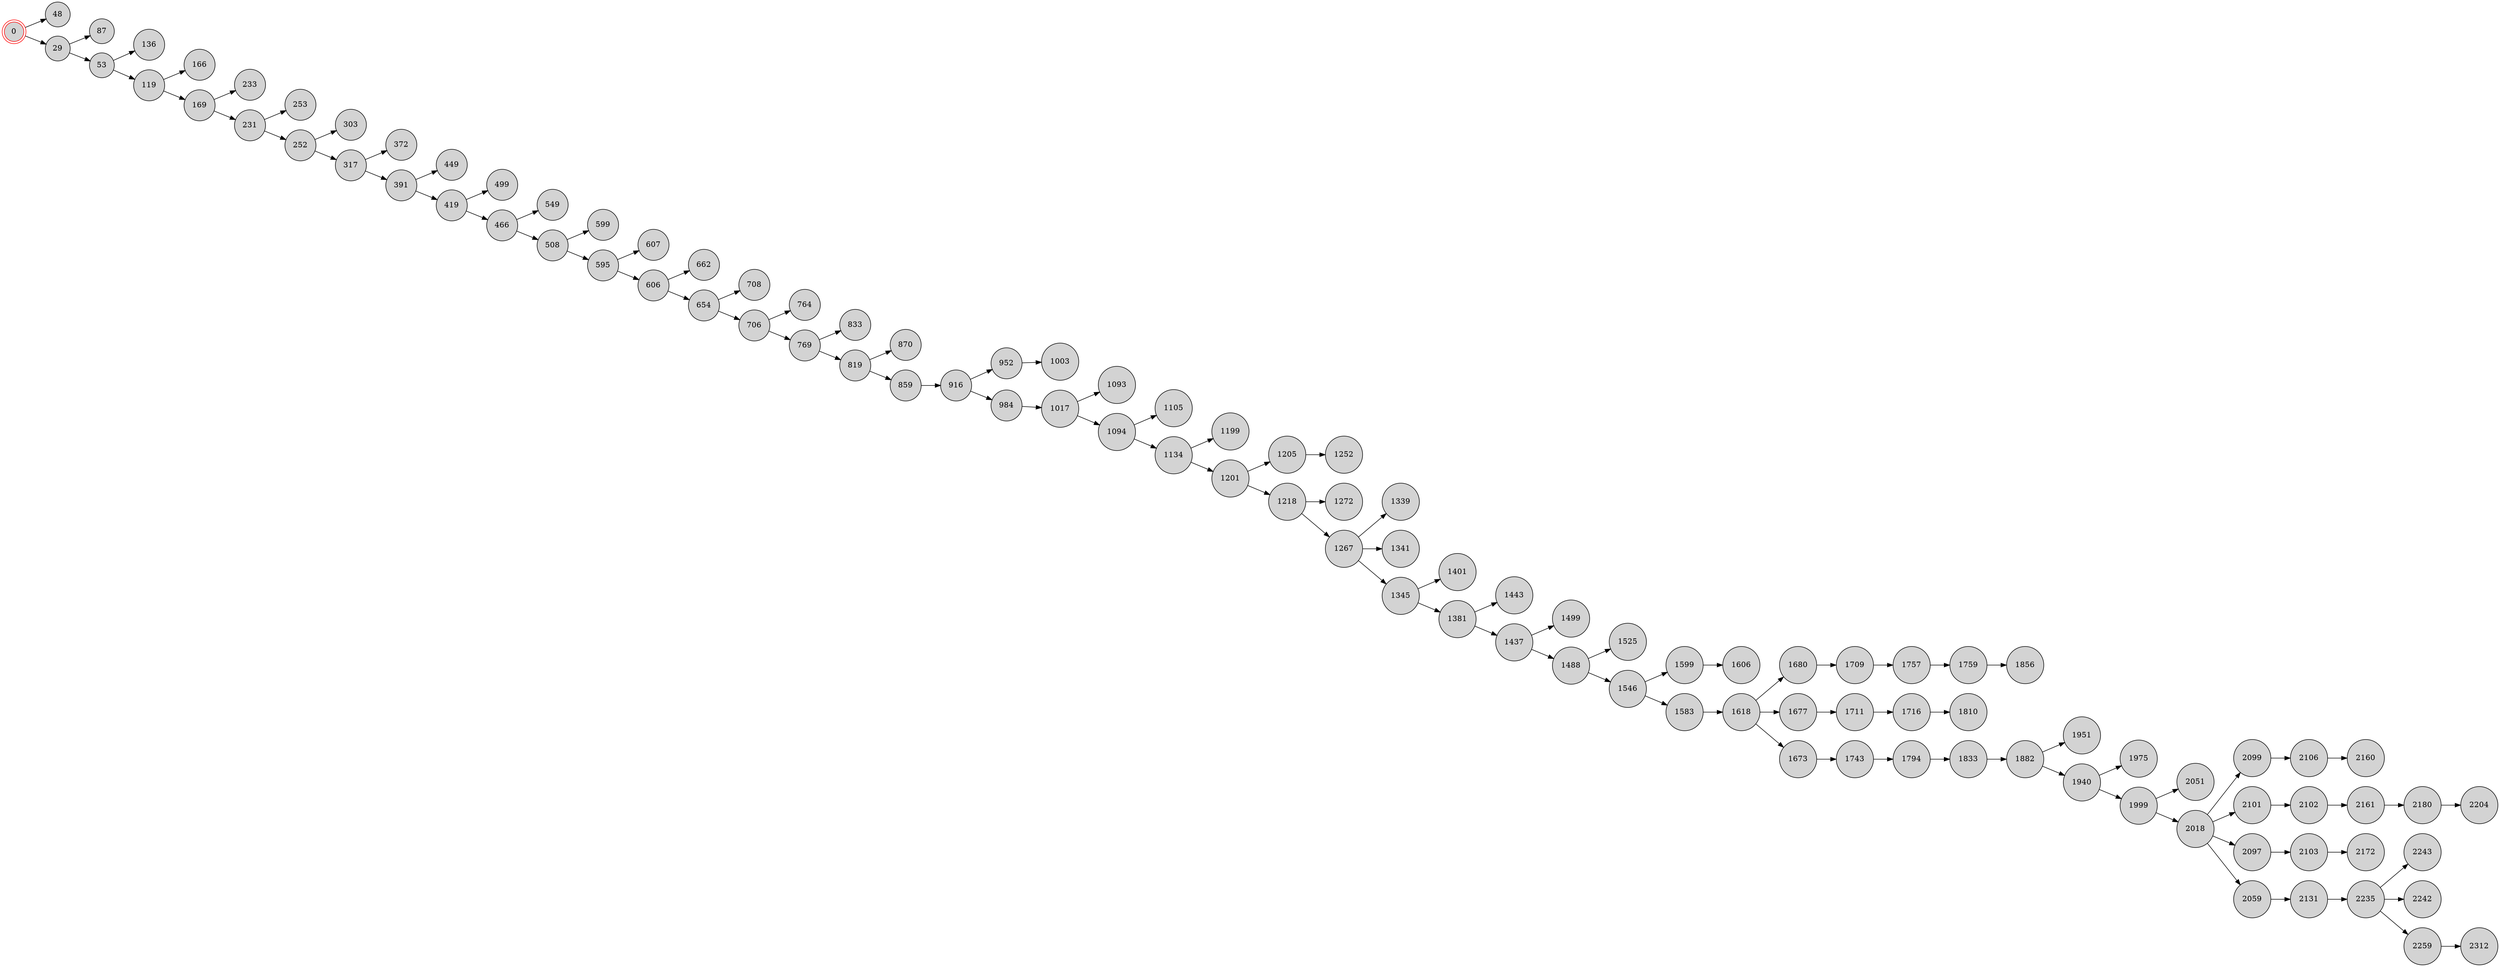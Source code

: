 digraph BlockchainTree {
    rankdir=LR;
    node [shape=circle, style=filled, fillcolor=lightgray];

    0 [shape=doublecircle, color=red];
    0 -> 48;
    0 -> 29;
    29 -> 87;
    29 -> 53;
    53 -> 136;
    53 -> 119;
    119 -> 166;
    119 -> 169;
    169 -> 233;
    169 -> 231;
    231 -> 253;
    231 -> 252;
    252 -> 303;
    252 -> 317;
    317 -> 372;
    317 -> 391;
    391 -> 449;
    391 -> 419;
    419 -> 499;
    419 -> 466;
    466 -> 549;
    466 -> 508;
    508 -> 599;
    508 -> 595;
    595 -> 607;
    595 -> 606;
    606 -> 662;
    606 -> 654;
    654 -> 708;
    654 -> 706;
    706 -> 764;
    706 -> 769;
    769 -> 833;
    769 -> 819;
    819 -> 870;
    819 -> 859;
    859 -> 916;
    916 -> 952;
    952 -> 1003;
    916 -> 984;
    984 -> 1017;
    1017 -> 1093;
    1017 -> 1094;
    1094 -> 1105;
    1094 -> 1134;
    1134 -> 1199;
    1134 -> 1201;
    1201 -> 1205;
    1205 -> 1252;
    1201 -> 1218;
    1218 -> 1272;
    1218 -> 1267;
    1267 -> 1339;
    1267 -> 1341;
    1267 -> 1345;
    1345 -> 1401;
    1345 -> 1381;
    1381 -> 1443;
    1381 -> 1437;
    1437 -> 1499;
    1437 -> 1488;
    1488 -> 1525;
    1488 -> 1546;
    1546 -> 1599;
    1599 -> 1606;
    1546 -> 1583;
    1583 -> 1618;
    1618 -> 1680;
    1680 -> 1709;
    1618 -> 1677;
    1677 -> 1711;
    1618 -> 1673;
    1709 -> 1757;
    1757 -> 1759;
    1673 -> 1743;
    1711 -> 1716;
    1743 -> 1794;
    1759 -> 1856;
    1716 -> 1810;
    1794 -> 1833;
    1833 -> 1882;
    1882 -> 1951;
    1882 -> 1940;
    1940 -> 1975;
    1940 -> 1999;
    1999 -> 2051;
    1999 -> 2018;
    2018 -> 2099;
    2018 -> 2101;
    2018 -> 2097;
    2099 -> 2106;
    2018 -> 2059;
    2106 -> 2160;
    2101 -> 2102;
    2097 -> 2103;
    2102 -> 2161;
    2161 -> 2180;
    2059 -> 2131;
    2103 -> 2172;
    2180 -> 2204;
    2131 -> 2235;
    2235 -> 2243;
    2235 -> 2242;
    2235 -> 2259;
    2259 -> 2312;
}
